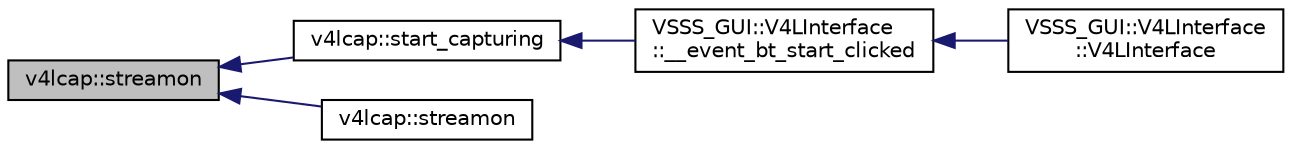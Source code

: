 digraph "v4lcap::streamon"
{
 // INTERACTIVE_SVG=YES
  edge [fontname="Helvetica",fontsize="10",labelfontname="Helvetica",labelfontsize="10"];
  node [fontname="Helvetica",fontsize="10",shape=record];
  rankdir="LR";
  Node461 [label="v4lcap::streamon",height=0.2,width=0.4,color="black", fillcolor="grey75", style="filled", fontcolor="black"];
  Node461 -> Node462 [dir="back",color="midnightblue",fontsize="10",style="solid",fontname="Helvetica"];
  Node462 [label="v4lcap::start_capturing",height=0.2,width=0.4,color="black", fillcolor="white", style="filled",URL="$classv4lcap.html#a4a7ee51c878ec735c9a24b517c63df16",tooltip="This method starts capturing and streaming from opened device passing memory type and number of buffe..."];
  Node462 -> Node463 [dir="back",color="midnightblue",fontsize="10",style="solid",fontname="Helvetica"];
  Node463 [label="VSSS_GUI::V4LInterface\l::__event_bt_start_clicked",height=0.2,width=0.4,color="black", fillcolor="white", style="filled",URL="$class_v_s_s_s___g_u_i_1_1_v4_l_interface.html#ac83a8f5a54baf09ade5e3ec24ba91082",tooltip="Event triggered when &#39;start&#39; button is clicked. "];
  Node463 -> Node464 [dir="back",color="midnightblue",fontsize="10",style="solid",fontname="Helvetica"];
  Node464 [label="VSSS_GUI::V4LInterface\l::V4LInterface",height=0.2,width=0.4,color="black", fillcolor="white", style="filled",URL="$class_v_s_s_s___g_u_i_1_1_v4_l_interface.html#a8fafd828eacc6d5480649fa9fddc7ee4",tooltip="Constructor of a V4LInterface object. "];
  Node461 -> Node465 [dir="back",color="midnightblue",fontsize="10",style="solid",fontname="Helvetica"];
  Node465 [label="v4lcap::streamon",height=0.2,width=0.4,color="black", fillcolor="white", style="filled",URL="$classv4lcap.html#a171600fdcef434fc621e62d9373fcaf8"];
}

